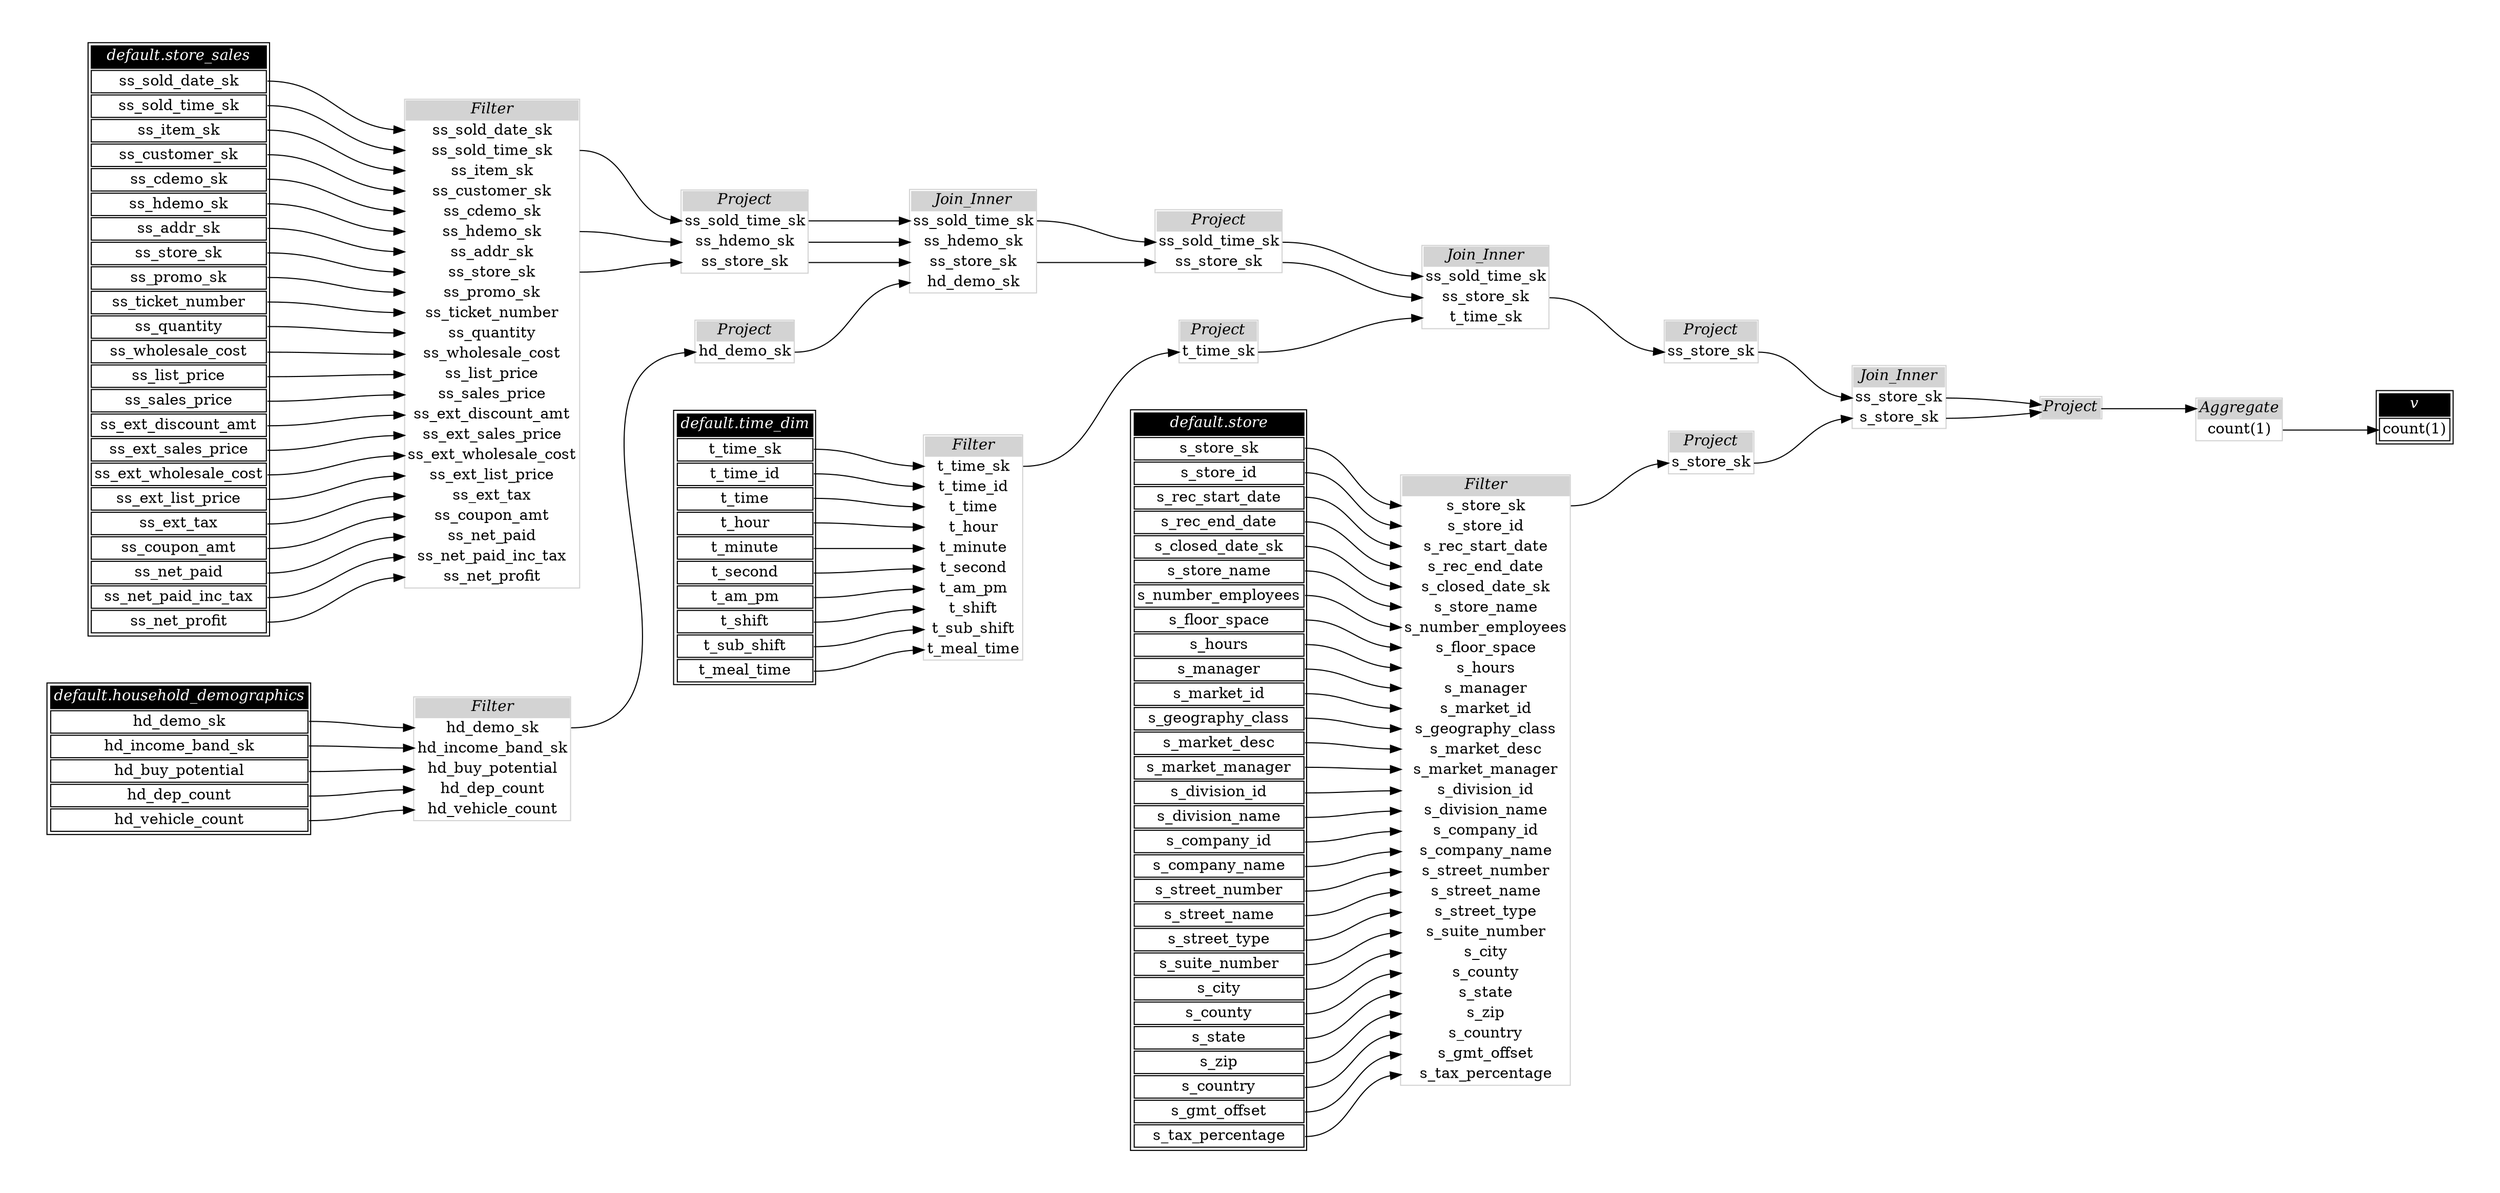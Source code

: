 // Automatically generated by TPCDSFlowTestSuite


digraph {
  graph [pad="0.5" nodesep="0.5" ranksep="1" fontname="Helvetica" rankdir=LR];
  node [shape=plaintext]

  
"Aggregate_bca7067" [label=<
<table color="lightgray" border="1" cellborder="0" cellspacing="0">
  <tr><td bgcolor="lightgray" port="nodeName"><i>Aggregate</i></td></tr>
  <tr><td port="0">count(1)</td></tr>
</table>>];
     

"Filter_52f026e" [label=<
<table color="lightgray" border="1" cellborder="0" cellspacing="0">
  <tr><td bgcolor="lightgray" port="nodeName"><i>Filter</i></td></tr>
  <tr><td port="0">hd_demo_sk</td></tr>
<tr><td port="1">hd_income_band_sk</td></tr>
<tr><td port="2">hd_buy_potential</td></tr>
<tr><td port="3">hd_dep_count</td></tr>
<tr><td port="4">hd_vehicle_count</td></tr>
</table>>];
     

"Filter_6f597af" [label=<
<table color="lightgray" border="1" cellborder="0" cellspacing="0">
  <tr><td bgcolor="lightgray" port="nodeName"><i>Filter</i></td></tr>
  <tr><td port="0">t_time_sk</td></tr>
<tr><td port="1">t_time_id</td></tr>
<tr><td port="2">t_time</td></tr>
<tr><td port="3">t_hour</td></tr>
<tr><td port="4">t_minute</td></tr>
<tr><td port="5">t_second</td></tr>
<tr><td port="6">t_am_pm</td></tr>
<tr><td port="7">t_shift</td></tr>
<tr><td port="8">t_sub_shift</td></tr>
<tr><td port="9">t_meal_time</td></tr>
</table>>];
     

"Filter_e1f9b4c" [label=<
<table color="lightgray" border="1" cellborder="0" cellspacing="0">
  <tr><td bgcolor="lightgray" port="nodeName"><i>Filter</i></td></tr>
  <tr><td port="0">ss_sold_date_sk</td></tr>
<tr><td port="1">ss_sold_time_sk</td></tr>
<tr><td port="2">ss_item_sk</td></tr>
<tr><td port="3">ss_customer_sk</td></tr>
<tr><td port="4">ss_cdemo_sk</td></tr>
<tr><td port="5">ss_hdemo_sk</td></tr>
<tr><td port="6">ss_addr_sk</td></tr>
<tr><td port="7">ss_store_sk</td></tr>
<tr><td port="8">ss_promo_sk</td></tr>
<tr><td port="9">ss_ticket_number</td></tr>
<tr><td port="10">ss_quantity</td></tr>
<tr><td port="11">ss_wholesale_cost</td></tr>
<tr><td port="12">ss_list_price</td></tr>
<tr><td port="13">ss_sales_price</td></tr>
<tr><td port="14">ss_ext_discount_amt</td></tr>
<tr><td port="15">ss_ext_sales_price</td></tr>
<tr><td port="16">ss_ext_wholesale_cost</td></tr>
<tr><td port="17">ss_ext_list_price</td></tr>
<tr><td port="18">ss_ext_tax</td></tr>
<tr><td port="19">ss_coupon_amt</td></tr>
<tr><td port="20">ss_net_paid</td></tr>
<tr><td port="21">ss_net_paid_inc_tax</td></tr>
<tr><td port="22">ss_net_profit</td></tr>
</table>>];
     

"Filter_f5360be" [label=<
<table color="lightgray" border="1" cellborder="0" cellspacing="0">
  <tr><td bgcolor="lightgray" port="nodeName"><i>Filter</i></td></tr>
  <tr><td port="0">s_store_sk</td></tr>
<tr><td port="1">s_store_id</td></tr>
<tr><td port="2">s_rec_start_date</td></tr>
<tr><td port="3">s_rec_end_date</td></tr>
<tr><td port="4">s_closed_date_sk</td></tr>
<tr><td port="5">s_store_name</td></tr>
<tr><td port="6">s_number_employees</td></tr>
<tr><td port="7">s_floor_space</td></tr>
<tr><td port="8">s_hours</td></tr>
<tr><td port="9">s_manager</td></tr>
<tr><td port="10">s_market_id</td></tr>
<tr><td port="11">s_geography_class</td></tr>
<tr><td port="12">s_market_desc</td></tr>
<tr><td port="13">s_market_manager</td></tr>
<tr><td port="14">s_division_id</td></tr>
<tr><td port="15">s_division_name</td></tr>
<tr><td port="16">s_company_id</td></tr>
<tr><td port="17">s_company_name</td></tr>
<tr><td port="18">s_street_number</td></tr>
<tr><td port="19">s_street_name</td></tr>
<tr><td port="20">s_street_type</td></tr>
<tr><td port="21">s_suite_number</td></tr>
<tr><td port="22">s_city</td></tr>
<tr><td port="23">s_county</td></tr>
<tr><td port="24">s_state</td></tr>
<tr><td port="25">s_zip</td></tr>
<tr><td port="26">s_country</td></tr>
<tr><td port="27">s_gmt_offset</td></tr>
<tr><td port="28">s_tax_percentage</td></tr>
</table>>];
     

"Join_Inner_837521d" [label=<
<table color="lightgray" border="1" cellborder="0" cellspacing="0">
  <tr><td bgcolor="lightgray" port="nodeName"><i>Join_Inner</i></td></tr>
  <tr><td port="0">ss_store_sk</td></tr>
<tr><td port="1">s_store_sk</td></tr>
</table>>];
     

"Join_Inner_8fda7aa" [label=<
<table color="lightgray" border="1" cellborder="0" cellspacing="0">
  <tr><td bgcolor="lightgray" port="nodeName"><i>Join_Inner</i></td></tr>
  <tr><td port="0">ss_sold_time_sk</td></tr>
<tr><td port="1">ss_hdemo_sk</td></tr>
<tr><td port="2">ss_store_sk</td></tr>
<tr><td port="3">hd_demo_sk</td></tr>
</table>>];
     

"Join_Inner_ba3a3c0" [label=<
<table color="lightgray" border="1" cellborder="0" cellspacing="0">
  <tr><td bgcolor="lightgray" port="nodeName"><i>Join_Inner</i></td></tr>
  <tr><td port="0">ss_sold_time_sk</td></tr>
<tr><td port="1">ss_store_sk</td></tr>
<tr><td port="2">t_time_sk</td></tr>
</table>>];
     

"Project_074c7fb" [label=<
<table color="lightgray" border="1" cellborder="0" cellspacing="0">
  <tr><td bgcolor="lightgray" port="nodeName"><i>Project</i></td></tr>
  <tr><td port="0">s_store_sk</td></tr>
</table>>];
     

"Project_07d0bbb" [label=<
<table color="lightgray" border="1" cellborder="0" cellspacing="0">
  <tr><td bgcolor="lightgray" port="nodeName"><i>Project</i></td></tr>
  <tr><td port="0">hd_demo_sk</td></tr>
</table>>];
     

"Project_3496ee2" [label=<
<table color="lightgray" border="1" cellborder="0" cellspacing="0">
  <tr><td bgcolor="lightgray" port="nodeName"><i>Project</i></td></tr>
  <tr><td port="0">t_time_sk</td></tr>
</table>>];
     

"Project_6d3cc1d" [label=<
<table color="lightgray" border="1" cellborder="0" cellspacing="0">
  <tr><td bgcolor="lightgray" port="nodeName"><i>Project</i></td></tr>
  <tr><td port="0">ss_sold_time_sk</td></tr>
<tr><td port="1">ss_hdemo_sk</td></tr>
<tr><td port="2">ss_store_sk</td></tr>
</table>>];
     

"Project_97f4500" [label=<
<table color="lightgray" border="1" cellborder="0" cellspacing="0">
  <tr><td bgcolor="lightgray" port="nodeName"><i>Project</i></td></tr>
  
</table>>];
     

"Project_bf4c5b0" [label=<
<table color="lightgray" border="1" cellborder="0" cellspacing="0">
  <tr><td bgcolor="lightgray" port="nodeName"><i>Project</i></td></tr>
  <tr><td port="0">ss_sold_time_sk</td></tr>
<tr><td port="1">ss_store_sk</td></tr>
</table>>];
     

"Project_f0630ae" [label=<
<table color="lightgray" border="1" cellborder="0" cellspacing="0">
  <tr><td bgcolor="lightgray" port="nodeName"><i>Project</i></td></tr>
  <tr><td port="0">ss_store_sk</td></tr>
</table>>];
     

"default.household_demographics" [color="black" label=<
<table>
  <tr><td bgcolor="black" port="nodeName"><i><font color="white">default.household_demographics</font></i></td></tr>
  <tr><td port="0">hd_demo_sk</td></tr>
<tr><td port="1">hd_income_band_sk</td></tr>
<tr><td port="2">hd_buy_potential</td></tr>
<tr><td port="3">hd_dep_count</td></tr>
<tr><td port="4">hd_vehicle_count</td></tr>
</table>>];
     

"default.store" [color="black" label=<
<table>
  <tr><td bgcolor="black" port="nodeName"><i><font color="white">default.store</font></i></td></tr>
  <tr><td port="0">s_store_sk</td></tr>
<tr><td port="1">s_store_id</td></tr>
<tr><td port="2">s_rec_start_date</td></tr>
<tr><td port="3">s_rec_end_date</td></tr>
<tr><td port="4">s_closed_date_sk</td></tr>
<tr><td port="5">s_store_name</td></tr>
<tr><td port="6">s_number_employees</td></tr>
<tr><td port="7">s_floor_space</td></tr>
<tr><td port="8">s_hours</td></tr>
<tr><td port="9">s_manager</td></tr>
<tr><td port="10">s_market_id</td></tr>
<tr><td port="11">s_geography_class</td></tr>
<tr><td port="12">s_market_desc</td></tr>
<tr><td port="13">s_market_manager</td></tr>
<tr><td port="14">s_division_id</td></tr>
<tr><td port="15">s_division_name</td></tr>
<tr><td port="16">s_company_id</td></tr>
<tr><td port="17">s_company_name</td></tr>
<tr><td port="18">s_street_number</td></tr>
<tr><td port="19">s_street_name</td></tr>
<tr><td port="20">s_street_type</td></tr>
<tr><td port="21">s_suite_number</td></tr>
<tr><td port="22">s_city</td></tr>
<tr><td port="23">s_county</td></tr>
<tr><td port="24">s_state</td></tr>
<tr><td port="25">s_zip</td></tr>
<tr><td port="26">s_country</td></tr>
<tr><td port="27">s_gmt_offset</td></tr>
<tr><td port="28">s_tax_percentage</td></tr>
</table>>];
     

"default.store_sales" [color="black" label=<
<table>
  <tr><td bgcolor="black" port="nodeName"><i><font color="white">default.store_sales</font></i></td></tr>
  <tr><td port="0">ss_sold_date_sk</td></tr>
<tr><td port="1">ss_sold_time_sk</td></tr>
<tr><td port="2">ss_item_sk</td></tr>
<tr><td port="3">ss_customer_sk</td></tr>
<tr><td port="4">ss_cdemo_sk</td></tr>
<tr><td port="5">ss_hdemo_sk</td></tr>
<tr><td port="6">ss_addr_sk</td></tr>
<tr><td port="7">ss_store_sk</td></tr>
<tr><td port="8">ss_promo_sk</td></tr>
<tr><td port="9">ss_ticket_number</td></tr>
<tr><td port="10">ss_quantity</td></tr>
<tr><td port="11">ss_wholesale_cost</td></tr>
<tr><td port="12">ss_list_price</td></tr>
<tr><td port="13">ss_sales_price</td></tr>
<tr><td port="14">ss_ext_discount_amt</td></tr>
<tr><td port="15">ss_ext_sales_price</td></tr>
<tr><td port="16">ss_ext_wholesale_cost</td></tr>
<tr><td port="17">ss_ext_list_price</td></tr>
<tr><td port="18">ss_ext_tax</td></tr>
<tr><td port="19">ss_coupon_amt</td></tr>
<tr><td port="20">ss_net_paid</td></tr>
<tr><td port="21">ss_net_paid_inc_tax</td></tr>
<tr><td port="22">ss_net_profit</td></tr>
</table>>];
     

"default.time_dim" [color="black" label=<
<table>
  <tr><td bgcolor="black" port="nodeName"><i><font color="white">default.time_dim</font></i></td></tr>
  <tr><td port="0">t_time_sk</td></tr>
<tr><td port="1">t_time_id</td></tr>
<tr><td port="2">t_time</td></tr>
<tr><td port="3">t_hour</td></tr>
<tr><td port="4">t_minute</td></tr>
<tr><td port="5">t_second</td></tr>
<tr><td port="6">t_am_pm</td></tr>
<tr><td port="7">t_shift</td></tr>
<tr><td port="8">t_sub_shift</td></tr>
<tr><td port="9">t_meal_time</td></tr>
</table>>];
     

"v" [color="black" label=<
<table>
  <tr><td bgcolor="black" port="nodeName"><i><font color="white">v</font></i></td></tr>
  <tr><td port="0">count(1)</td></tr>
</table>>];
     
  "Aggregate_bca7067":0 -> "v":0;
"Filter_52f026e":0 -> "Project_07d0bbb":0;
"Filter_6f597af":0 -> "Project_3496ee2":0;
"Filter_e1f9b4c":1 -> "Project_6d3cc1d":0;
"Filter_e1f9b4c":5 -> "Project_6d3cc1d":1;
"Filter_e1f9b4c":7 -> "Project_6d3cc1d":2;
"Filter_f5360be":0 -> "Project_074c7fb":0;
"Join_Inner_837521d":0 -> "Project_97f4500":nodeName;
"Join_Inner_837521d":1 -> "Project_97f4500":nodeName;
"Join_Inner_8fda7aa":0 -> "Project_bf4c5b0":0;
"Join_Inner_8fda7aa":2 -> "Project_bf4c5b0":1;
"Join_Inner_ba3a3c0":1 -> "Project_f0630ae":0;
"Project_074c7fb":0 -> "Join_Inner_837521d":1;
"Project_07d0bbb":0 -> "Join_Inner_8fda7aa":3;
"Project_3496ee2":0 -> "Join_Inner_ba3a3c0":2;
"Project_6d3cc1d":0 -> "Join_Inner_8fda7aa":0;
"Project_6d3cc1d":1 -> "Join_Inner_8fda7aa":1;
"Project_6d3cc1d":2 -> "Join_Inner_8fda7aa":2;
"Project_97f4500":nodeName -> "Aggregate_bca7067":nodeName;
"Project_bf4c5b0":0 -> "Join_Inner_ba3a3c0":0;
"Project_bf4c5b0":1 -> "Join_Inner_ba3a3c0":1;
"Project_f0630ae":0 -> "Join_Inner_837521d":0;
"default.household_demographics":0 -> "Filter_52f026e":0;
"default.household_demographics":1 -> "Filter_52f026e":1;
"default.household_demographics":2 -> "Filter_52f026e":2;
"default.household_demographics":3 -> "Filter_52f026e":3;
"default.household_demographics":4 -> "Filter_52f026e":4;
"default.store":0 -> "Filter_f5360be":0;
"default.store":1 -> "Filter_f5360be":1;
"default.store":10 -> "Filter_f5360be":10;
"default.store":11 -> "Filter_f5360be":11;
"default.store":12 -> "Filter_f5360be":12;
"default.store":13 -> "Filter_f5360be":13;
"default.store":14 -> "Filter_f5360be":14;
"default.store":15 -> "Filter_f5360be":15;
"default.store":16 -> "Filter_f5360be":16;
"default.store":17 -> "Filter_f5360be":17;
"default.store":18 -> "Filter_f5360be":18;
"default.store":19 -> "Filter_f5360be":19;
"default.store":2 -> "Filter_f5360be":2;
"default.store":20 -> "Filter_f5360be":20;
"default.store":21 -> "Filter_f5360be":21;
"default.store":22 -> "Filter_f5360be":22;
"default.store":23 -> "Filter_f5360be":23;
"default.store":24 -> "Filter_f5360be":24;
"default.store":25 -> "Filter_f5360be":25;
"default.store":26 -> "Filter_f5360be":26;
"default.store":27 -> "Filter_f5360be":27;
"default.store":28 -> "Filter_f5360be":28;
"default.store":3 -> "Filter_f5360be":3;
"default.store":4 -> "Filter_f5360be":4;
"default.store":5 -> "Filter_f5360be":5;
"default.store":6 -> "Filter_f5360be":6;
"default.store":7 -> "Filter_f5360be":7;
"default.store":8 -> "Filter_f5360be":8;
"default.store":9 -> "Filter_f5360be":9;
"default.store_sales":0 -> "Filter_e1f9b4c":0;
"default.store_sales":1 -> "Filter_e1f9b4c":1;
"default.store_sales":10 -> "Filter_e1f9b4c":10;
"default.store_sales":11 -> "Filter_e1f9b4c":11;
"default.store_sales":12 -> "Filter_e1f9b4c":12;
"default.store_sales":13 -> "Filter_e1f9b4c":13;
"default.store_sales":14 -> "Filter_e1f9b4c":14;
"default.store_sales":15 -> "Filter_e1f9b4c":15;
"default.store_sales":16 -> "Filter_e1f9b4c":16;
"default.store_sales":17 -> "Filter_e1f9b4c":17;
"default.store_sales":18 -> "Filter_e1f9b4c":18;
"default.store_sales":19 -> "Filter_e1f9b4c":19;
"default.store_sales":2 -> "Filter_e1f9b4c":2;
"default.store_sales":20 -> "Filter_e1f9b4c":20;
"default.store_sales":21 -> "Filter_e1f9b4c":21;
"default.store_sales":22 -> "Filter_e1f9b4c":22;
"default.store_sales":3 -> "Filter_e1f9b4c":3;
"default.store_sales":4 -> "Filter_e1f9b4c":4;
"default.store_sales":5 -> "Filter_e1f9b4c":5;
"default.store_sales":6 -> "Filter_e1f9b4c":6;
"default.store_sales":7 -> "Filter_e1f9b4c":7;
"default.store_sales":8 -> "Filter_e1f9b4c":8;
"default.store_sales":9 -> "Filter_e1f9b4c":9;
"default.time_dim":0 -> "Filter_6f597af":0;
"default.time_dim":1 -> "Filter_6f597af":1;
"default.time_dim":2 -> "Filter_6f597af":2;
"default.time_dim":3 -> "Filter_6f597af":3;
"default.time_dim":4 -> "Filter_6f597af":4;
"default.time_dim":5 -> "Filter_6f597af":5;
"default.time_dim":6 -> "Filter_6f597af":6;
"default.time_dim":7 -> "Filter_6f597af":7;
"default.time_dim":8 -> "Filter_6f597af":8;
"default.time_dim":9 -> "Filter_6f597af":9;
}
       